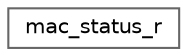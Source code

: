 digraph "Graphical Class Hierarchy"
{
 // LATEX_PDF_SIZE
  bgcolor="transparent";
  edge [fontname=Helvetica,fontsize=10,labelfontname=Helvetica,labelfontsize=10];
  node [fontname=Helvetica,fontsize=10,shape=box,height=0.2,width=0.4];
  rankdir="LR";
  Node0 [id="Node000000",label="mac_status_r",height=0.2,width=0.4,color="grey40", fillcolor="white", style="filled",URL="$structmac__status__r.html",tooltip=" "];
}
